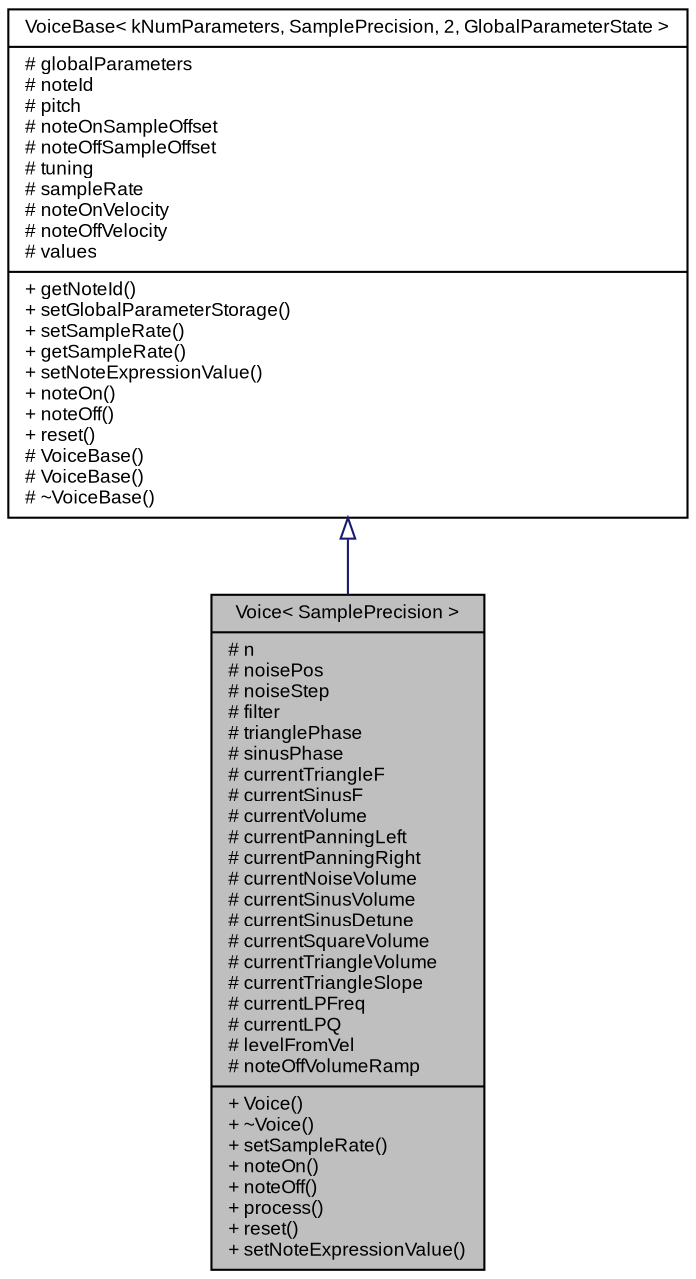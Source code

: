 digraph G
{
  bgcolor="transparent";
  edge [fontname="Arial",fontsize="9",labelfontname="Arial",labelfontsize="9"];
  node [fontname="Arial",fontsize="9",shape=record];
  Node1 [label="{Voice\< SamplePrecision \>\n|# n\l# noisePos\l# noiseStep\l# filter\l# trianglePhase\l# sinusPhase\l# currentTriangleF\l# currentSinusF\l# currentVolume\l# currentPanningLeft\l# currentPanningRight\l# currentNoiseVolume\l# currentSinusVolume\l# currentSinusDetune\l# currentSquareVolume\l# currentTriangleVolume\l# currentTriangleSlope\l# currentLPFreq\l# currentLPQ\l# levelFromVel\l# noteOffVolumeRamp\l|+ Voice()\l+ ~Voice()\l+ setSampleRate()\l+ noteOn()\l+ noteOff()\l+ process()\l+ reset()\l+ setNoteExpressionValue()\l}",height=0.2,width=0.4,color="black", fillcolor="grey75", style="filled" fontcolor="black"];
  Node2 -> Node1 [dir=back,color="midnightblue",fontsize="9",style="solid",arrowtail="empty",fontname="Arial"];
  Node2 [label="{VoiceBase\< kNumParameters, SamplePrecision, 2, GlobalParameterState \>\n|# globalParameters\l# noteId\l# pitch\l# noteOnSampleOffset\l# noteOffSampleOffset\l# tuning\l# sampleRate\l# noteOnVelocity\l# noteOffVelocity\l# values\l|+ getNoteId()\l+ setGlobalParameterStorage()\l+ setSampleRate()\l+ getSampleRate()\l+ setNoteExpressionValue()\l+ noteOn()\l+ noteOff()\l+ reset()\l# VoiceBase()\l# VoiceBase()\l# ~VoiceBase()\l}",height=0.2,width=0.4,color="black",URL="$classSteinberg_1_1Vst_1_1VoiceBase.html"];
}
